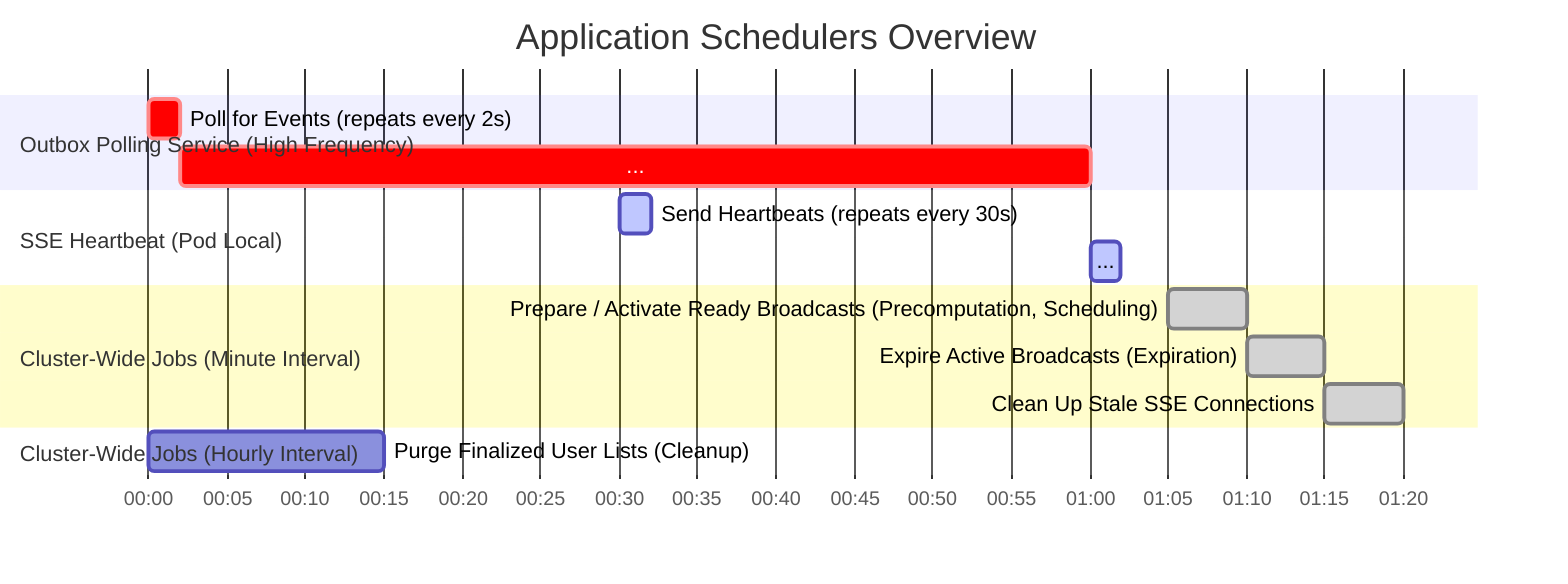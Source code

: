 gantt
    title Application Schedulers Overview
    dateFormat  HH:mm:ss
    axisFormat  %M:%S

    section Outbox Polling Service (High Frequency)
    Poll for Events (repeats every 2s) :crit, 00:00:00, 2s
    ...                            :crit, 00:00:02, 58s

    section SSE Heartbeat (Pod Local)
    Send Heartbeats (repeats every 30s) :active, 00:00:30, 2s
    ...                                 :active, 00:01:00, 2s

    section Cluster-Wide Jobs (Minute Interval)
    Prepare / Activate Ready Broadcasts (Precomputation, Scheduling)                :done, 00:01:05, 5s
    Expire Active Broadcasts (Expiration)                 :done, 00:01:10, 5s
    Clean Up Stale SSE Connections                        :done, 00:01:15, 5s

    section Cluster-Wide Jobs (Hourly Interval)
    Purge Finalized User Lists (Cleanup)                  : 00:00:00, 15s